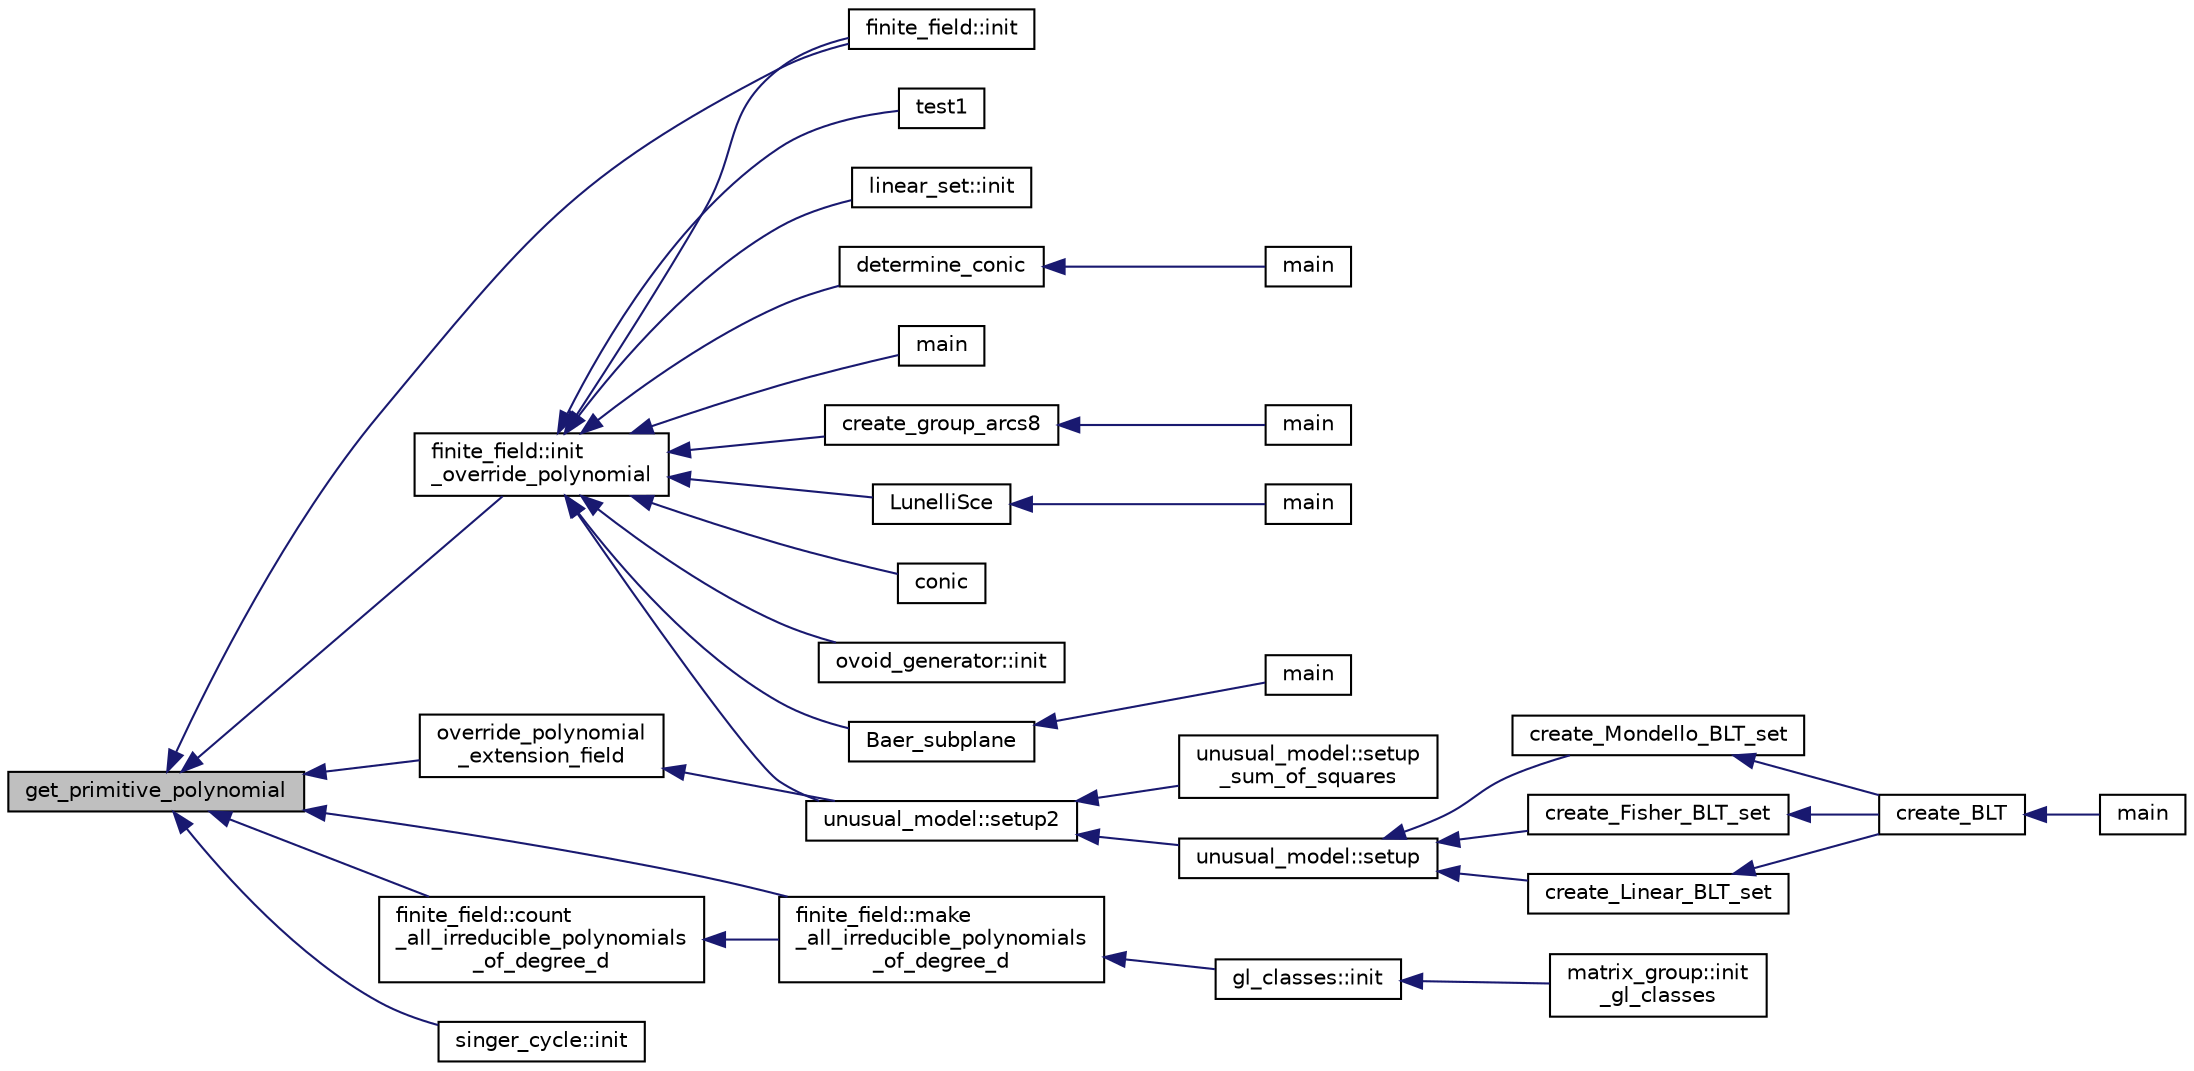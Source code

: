 digraph "get_primitive_polynomial"
{
  edge [fontname="Helvetica",fontsize="10",labelfontname="Helvetica",labelfontsize="10"];
  node [fontname="Helvetica",fontsize="10",shape=record];
  rankdir="LR";
  Node356 [label="get_primitive_polynomial",height=0.2,width=0.4,color="black", fillcolor="grey75", style="filled", fontcolor="black"];
  Node356 -> Node357 [dir="back",color="midnightblue",fontsize="10",style="solid",fontname="Helvetica"];
  Node357 [label="finite_field::init",height=0.2,width=0.4,color="black", fillcolor="white", style="filled",URL="$df/d5a/classfinite__field.html#af3a64c2b33179e383025e071514bb9cd"];
  Node356 -> Node358 [dir="back",color="midnightblue",fontsize="10",style="solid",fontname="Helvetica"];
  Node358 [label="finite_field::init\l_override_polynomial",height=0.2,width=0.4,color="black", fillcolor="white", style="filled",URL="$df/d5a/classfinite__field.html#a39a40b052f326a05c5a1e6b13572f3e5"];
  Node358 -> Node359 [dir="back",color="midnightblue",fontsize="10",style="solid",fontname="Helvetica"];
  Node359 [label="main",height=0.2,width=0.4,color="black", fillcolor="white", style="filled",URL="$d2/d11/codes_8h.html#a217dbf8b442f20279ea00b898af96f52"];
  Node358 -> Node360 [dir="back",color="midnightblue",fontsize="10",style="solid",fontname="Helvetica"];
  Node360 [label="create_group_arcs8",height=0.2,width=0.4,color="black", fillcolor="white", style="filled",URL="$d1/d9e/create__group_8_c.html#a9928eebe07667a19d9ac9409e0c9702c"];
  Node360 -> Node361 [dir="back",color="midnightblue",fontsize="10",style="solid",fontname="Helvetica"];
  Node361 [label="main",height=0.2,width=0.4,color="black", fillcolor="white", style="filled",URL="$d1/d9e/create__group_8_c.html#a217dbf8b442f20279ea00b898af96f52"];
  Node358 -> Node362 [dir="back",color="midnightblue",fontsize="10",style="solid",fontname="Helvetica"];
  Node362 [label="LunelliSce",height=0.2,width=0.4,color="black", fillcolor="white", style="filled",URL="$d4/de8/conic_8_c.html#aff3f16a42ec8b9efa78fc209b8ab5452"];
  Node362 -> Node363 [dir="back",color="midnightblue",fontsize="10",style="solid",fontname="Helvetica"];
  Node363 [label="main",height=0.2,width=0.4,color="black", fillcolor="white", style="filled",URL="$db/d67/test__hyperoval_8_c.html#a3c04138a5bfe5d72780bb7e82a18e627"];
  Node358 -> Node364 [dir="back",color="midnightblue",fontsize="10",style="solid",fontname="Helvetica"];
  Node364 [label="conic",height=0.2,width=0.4,color="black", fillcolor="white", style="filled",URL="$d4/de8/conic_8_c.html#a96def9474b981a9d5831a9b48d85d652"];
  Node358 -> Node365 [dir="back",color="midnightblue",fontsize="10",style="solid",fontname="Helvetica"];
  Node365 [label="ovoid_generator::init",height=0.2,width=0.4,color="black", fillcolor="white", style="filled",URL="$d3/daf/classovoid__generator.html#a44d90a4751554076f432f35089a964c2"];
  Node358 -> Node366 [dir="back",color="midnightblue",fontsize="10",style="solid",fontname="Helvetica"];
  Node366 [label="Baer_subplane",height=0.2,width=0.4,color="black", fillcolor="white", style="filled",URL="$d7/d86/baer__subplane_8_c.html#a96de72c7f68c8230d5c55b7155ca1430"];
  Node366 -> Node367 [dir="back",color="midnightblue",fontsize="10",style="solid",fontname="Helvetica"];
  Node367 [label="main",height=0.2,width=0.4,color="black", fillcolor="white", style="filled",URL="$d7/d86/baer__subplane_8_c.html#a3c04138a5bfe5d72780bb7e82a18e627"];
  Node358 -> Node368 [dir="back",color="midnightblue",fontsize="10",style="solid",fontname="Helvetica"];
  Node368 [label="test1",height=0.2,width=0.4,color="black", fillcolor="white", style="filled",URL="$d9/db0/factor__space_8_c.html#ae2a201e46836d85cb2c5579a837b641a"];
  Node358 -> Node369 [dir="back",color="midnightblue",fontsize="10",style="solid",fontname="Helvetica"];
  Node369 [label="linear_set::init",height=0.2,width=0.4,color="black", fillcolor="white", style="filled",URL="$dd/d86/classlinear__set.html#a7ab24e84423749047d5465cb15505475"];
  Node358 -> Node357 [dir="back",color="midnightblue",fontsize="10",style="solid",fontname="Helvetica"];
  Node358 -> Node370 [dir="back",color="midnightblue",fontsize="10",style="solid",fontname="Helvetica"];
  Node370 [label="unusual_model::setup2",height=0.2,width=0.4,color="black", fillcolor="white", style="filled",URL="$dc/d50/classunusual__model.html#a00f7da705c24f863338828447abf7aae"];
  Node370 -> Node371 [dir="back",color="midnightblue",fontsize="10",style="solid",fontname="Helvetica"];
  Node371 [label="unusual_model::setup\l_sum_of_squares",height=0.2,width=0.4,color="black", fillcolor="white", style="filled",URL="$dc/d50/classunusual__model.html#ab330b51451b34a5291ee5707ef725eff"];
  Node370 -> Node372 [dir="back",color="midnightblue",fontsize="10",style="solid",fontname="Helvetica"];
  Node372 [label="unusual_model::setup",height=0.2,width=0.4,color="black", fillcolor="white", style="filled",URL="$dc/d50/classunusual__model.html#adb517fd342dd2ed2d0cc117211ac1c0d"];
  Node372 -> Node373 [dir="back",color="midnightblue",fontsize="10",style="solid",fontname="Helvetica"];
  Node373 [label="create_Fisher_BLT_set",height=0.2,width=0.4,color="black", fillcolor="white", style="filled",URL="$d4/d67/geometry_8h.html#ad970fc96c238a422a64338691f8b91cc"];
  Node373 -> Node374 [dir="back",color="midnightblue",fontsize="10",style="solid",fontname="Helvetica"];
  Node374 [label="create_BLT",height=0.2,width=0.4,color="black", fillcolor="white", style="filled",URL="$d4/d67/geometry_8h.html#a5a6f4081a90668e2e95f8e4886d241d9"];
  Node374 -> Node375 [dir="back",color="midnightblue",fontsize="10",style="solid",fontname="Helvetica"];
  Node375 [label="main",height=0.2,width=0.4,color="black", fillcolor="white", style="filled",URL="$d4/d6e/make__something_8_c.html#a217dbf8b442f20279ea00b898af96f52"];
  Node372 -> Node376 [dir="back",color="midnightblue",fontsize="10",style="solid",fontname="Helvetica"];
  Node376 [label="create_Linear_BLT_set",height=0.2,width=0.4,color="black", fillcolor="white", style="filled",URL="$d4/d67/geometry_8h.html#a9a35af1dd478ad49c6922240bfff89dd"];
  Node376 -> Node374 [dir="back",color="midnightblue",fontsize="10",style="solid",fontname="Helvetica"];
  Node372 -> Node377 [dir="back",color="midnightblue",fontsize="10",style="solid",fontname="Helvetica"];
  Node377 [label="create_Mondello_BLT_set",height=0.2,width=0.4,color="black", fillcolor="white", style="filled",URL="$d4/d67/geometry_8h.html#ab6f68b0ad3b8ccc37d88073576930ea8"];
  Node377 -> Node374 [dir="back",color="midnightblue",fontsize="10",style="solid",fontname="Helvetica"];
  Node358 -> Node378 [dir="back",color="midnightblue",fontsize="10",style="solid",fontname="Helvetica"];
  Node378 [label="determine_conic",height=0.2,width=0.4,color="black", fillcolor="white", style="filled",URL="$d5/d87/globals_8h.html#a1f36b2be45a6576165929165abb56f1e"];
  Node378 -> Node379 [dir="back",color="midnightblue",fontsize="10",style="solid",fontname="Helvetica"];
  Node379 [label="main",height=0.2,width=0.4,color="black", fillcolor="white", style="filled",URL="$d4/de8/conic_8_c.html#a3c04138a5bfe5d72780bb7e82a18e627"];
  Node356 -> Node380 [dir="back",color="midnightblue",fontsize="10",style="solid",fontname="Helvetica"];
  Node380 [label="finite_field::make\l_all_irreducible_polynomials\l_of_degree_d",height=0.2,width=0.4,color="black", fillcolor="white", style="filled",URL="$df/d5a/classfinite__field.html#a567a75b3613584db263f4ba6a6418b44"];
  Node380 -> Node381 [dir="back",color="midnightblue",fontsize="10",style="solid",fontname="Helvetica"];
  Node381 [label="gl_classes::init",height=0.2,width=0.4,color="black", fillcolor="white", style="filled",URL="$d6/dab/classgl__classes.html#a48ec2319989d4fc7b36d736aef4f6452"];
  Node381 -> Node382 [dir="back",color="midnightblue",fontsize="10",style="solid",fontname="Helvetica"];
  Node382 [label="matrix_group::init\l_gl_classes",height=0.2,width=0.4,color="black", fillcolor="white", style="filled",URL="$d3/ded/classmatrix__group.html#a5f08c24debccc24b4c64033622a3fc0a"];
  Node356 -> Node383 [dir="back",color="midnightblue",fontsize="10",style="solid",fontname="Helvetica"];
  Node383 [label="finite_field::count\l_all_irreducible_polynomials\l_of_degree_d",height=0.2,width=0.4,color="black", fillcolor="white", style="filled",URL="$df/d5a/classfinite__field.html#a0d97f37c55f39f80759fa8e2cfe18266"];
  Node383 -> Node380 [dir="back",color="midnightblue",fontsize="10",style="solid",fontname="Helvetica"];
  Node356 -> Node384 [dir="back",color="midnightblue",fontsize="10",style="solid",fontname="Helvetica"];
  Node384 [label="override_polynomial\l_extension_field",height=0.2,width=0.4,color="black", fillcolor="white", style="filled",URL="$d4/d67/geometry_8h.html#a8d54faeccf0beef3663b54e4087fd32b"];
  Node384 -> Node370 [dir="back",color="midnightblue",fontsize="10",style="solid",fontname="Helvetica"];
  Node356 -> Node385 [dir="back",color="midnightblue",fontsize="10",style="solid",fontname="Helvetica"];
  Node385 [label="singer_cycle::init",height=0.2,width=0.4,color="black", fillcolor="white", style="filled",URL="$d8/d13/classsinger__cycle.html#a81f4ff6af04557deb4e65cf559e2c91d"];
}
